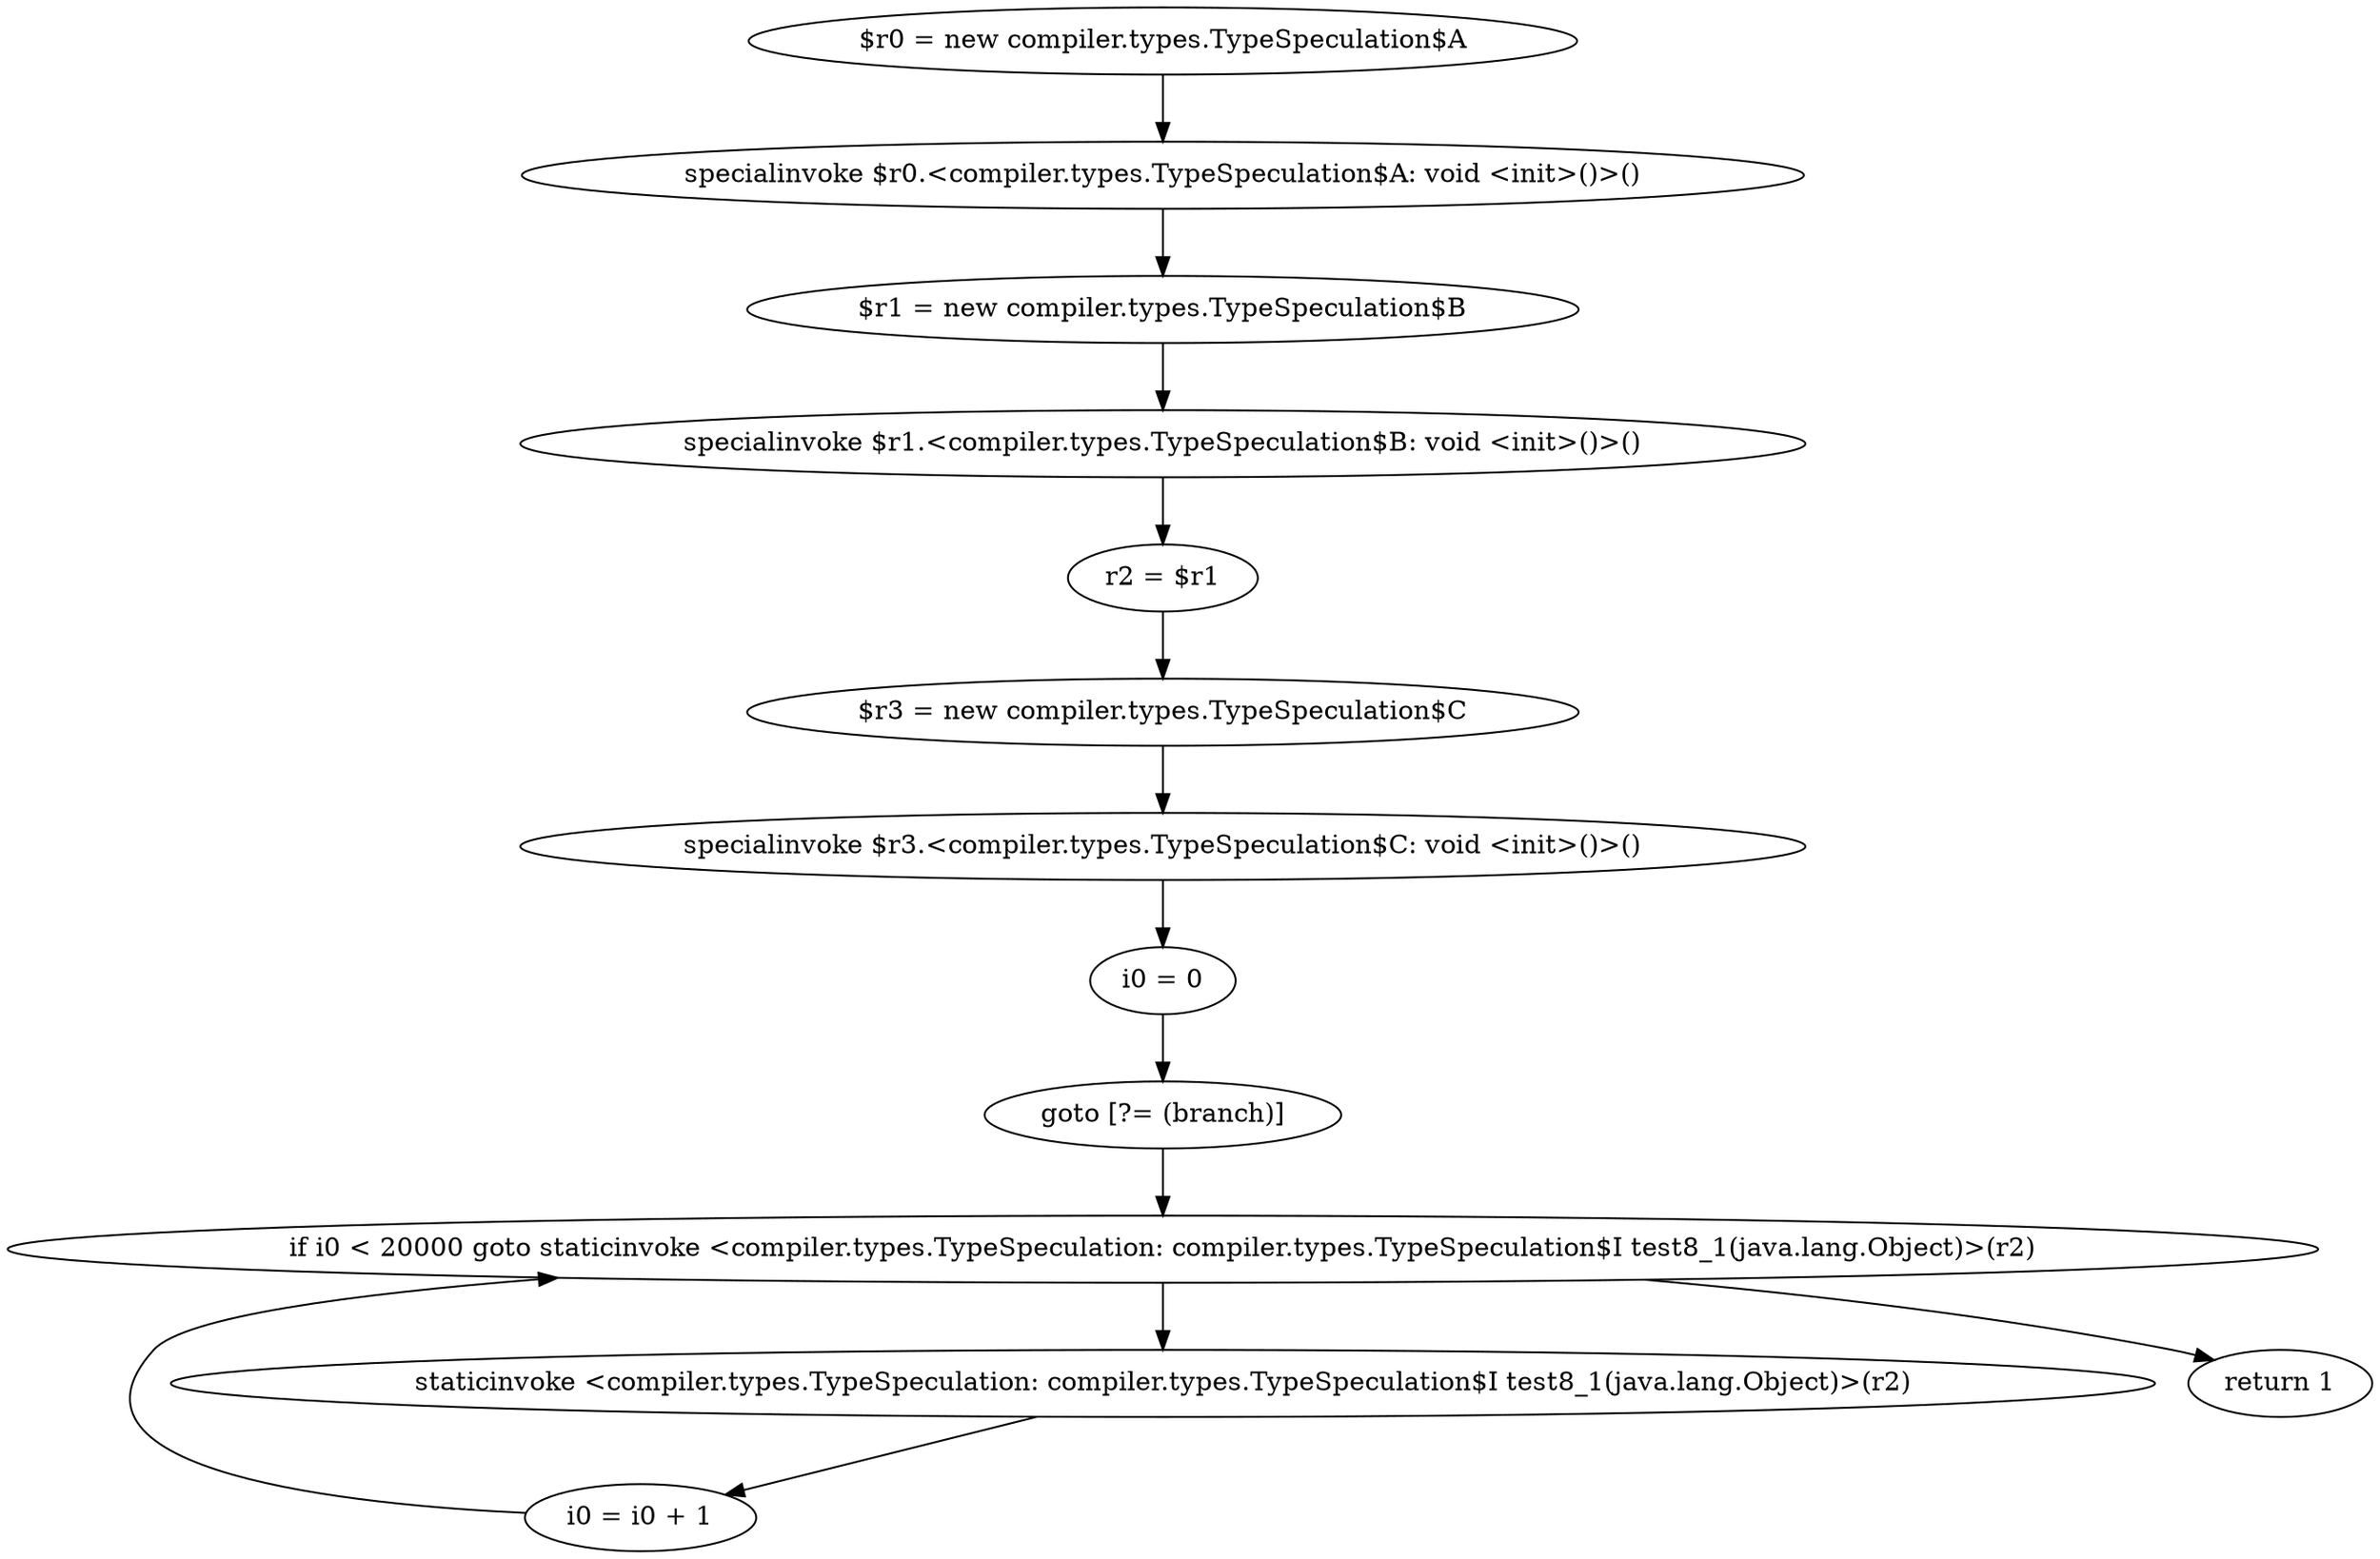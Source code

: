 digraph "unitGraph" {
    "$r0 = new compiler.types.TypeSpeculation$A"
    "specialinvoke $r0.<compiler.types.TypeSpeculation$A: void <init>()>()"
    "$r1 = new compiler.types.TypeSpeculation$B"
    "specialinvoke $r1.<compiler.types.TypeSpeculation$B: void <init>()>()"
    "r2 = $r1"
    "$r3 = new compiler.types.TypeSpeculation$C"
    "specialinvoke $r3.<compiler.types.TypeSpeculation$C: void <init>()>()"
    "i0 = 0"
    "goto [?= (branch)]"
    "staticinvoke <compiler.types.TypeSpeculation: compiler.types.TypeSpeculation$I test8_1(java.lang.Object)>(r2)"
    "i0 = i0 + 1"
    "if i0 < 20000 goto staticinvoke <compiler.types.TypeSpeculation: compiler.types.TypeSpeculation$I test8_1(java.lang.Object)>(r2)"
    "return 1"
    "$r0 = new compiler.types.TypeSpeculation$A"->"specialinvoke $r0.<compiler.types.TypeSpeculation$A: void <init>()>()";
    "specialinvoke $r0.<compiler.types.TypeSpeculation$A: void <init>()>()"->"$r1 = new compiler.types.TypeSpeculation$B";
    "$r1 = new compiler.types.TypeSpeculation$B"->"specialinvoke $r1.<compiler.types.TypeSpeculation$B: void <init>()>()";
    "specialinvoke $r1.<compiler.types.TypeSpeculation$B: void <init>()>()"->"r2 = $r1";
    "r2 = $r1"->"$r3 = new compiler.types.TypeSpeculation$C";
    "$r3 = new compiler.types.TypeSpeculation$C"->"specialinvoke $r3.<compiler.types.TypeSpeculation$C: void <init>()>()";
    "specialinvoke $r3.<compiler.types.TypeSpeculation$C: void <init>()>()"->"i0 = 0";
    "i0 = 0"->"goto [?= (branch)]";
    "goto [?= (branch)]"->"if i0 < 20000 goto staticinvoke <compiler.types.TypeSpeculation: compiler.types.TypeSpeculation$I test8_1(java.lang.Object)>(r2)";
    "staticinvoke <compiler.types.TypeSpeculation: compiler.types.TypeSpeculation$I test8_1(java.lang.Object)>(r2)"->"i0 = i0 + 1";
    "i0 = i0 + 1"->"if i0 < 20000 goto staticinvoke <compiler.types.TypeSpeculation: compiler.types.TypeSpeculation$I test8_1(java.lang.Object)>(r2)";
    "if i0 < 20000 goto staticinvoke <compiler.types.TypeSpeculation: compiler.types.TypeSpeculation$I test8_1(java.lang.Object)>(r2)"->"return 1";
    "if i0 < 20000 goto staticinvoke <compiler.types.TypeSpeculation: compiler.types.TypeSpeculation$I test8_1(java.lang.Object)>(r2)"->"staticinvoke <compiler.types.TypeSpeculation: compiler.types.TypeSpeculation$I test8_1(java.lang.Object)>(r2)";
}
